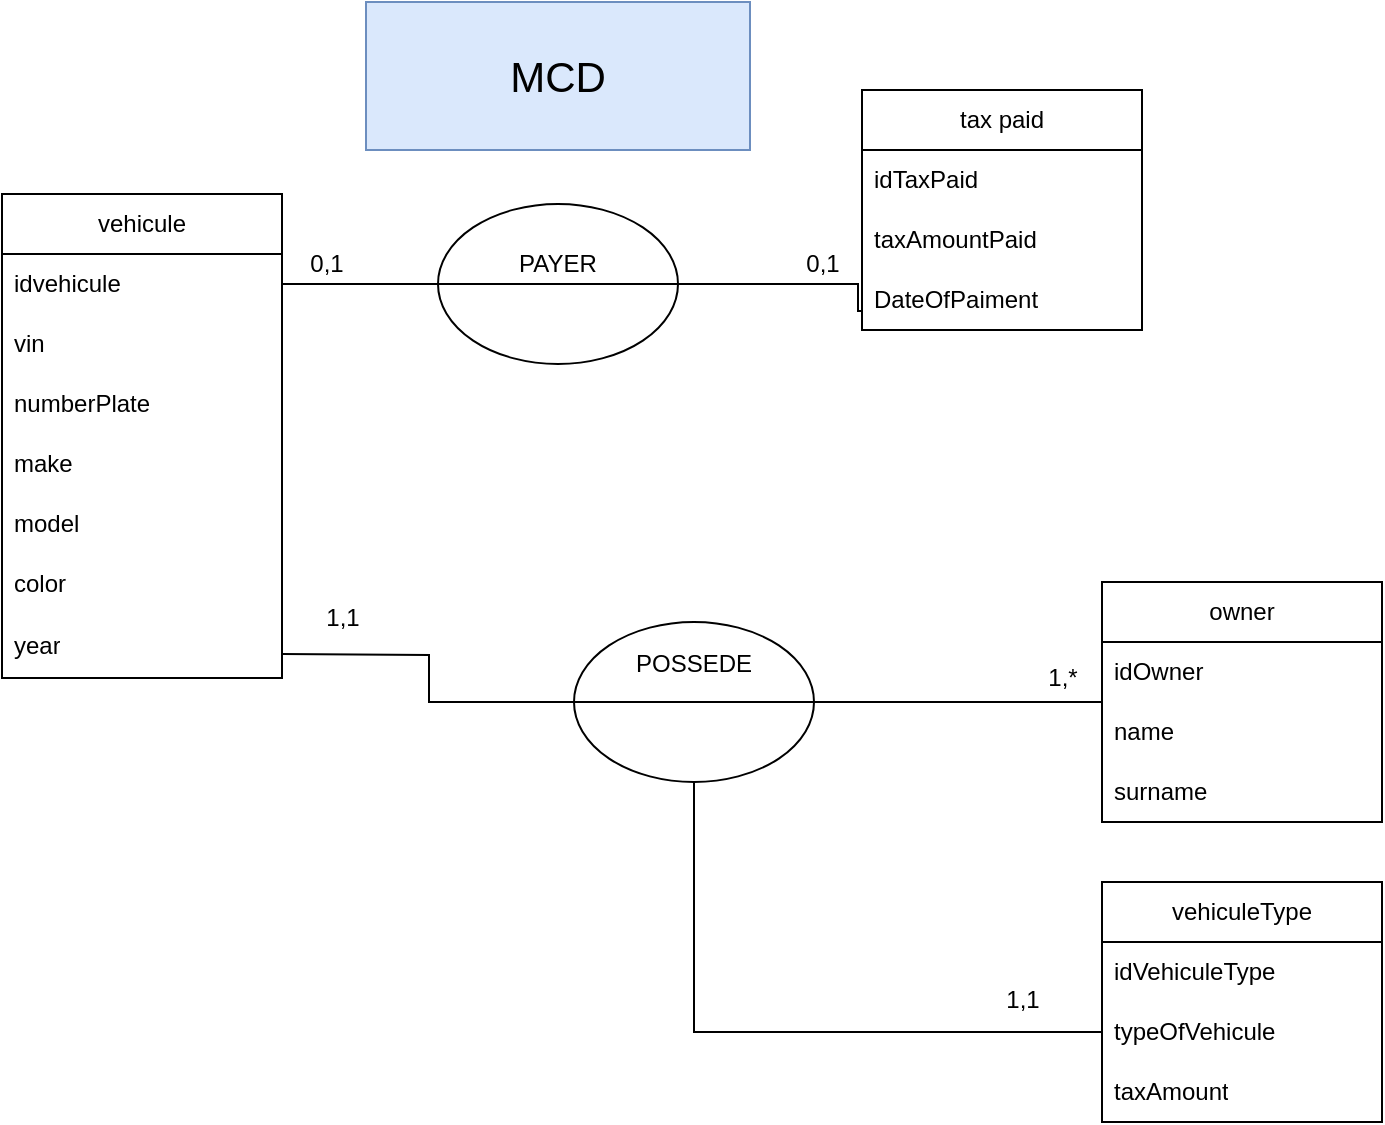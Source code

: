 <mxfile version="23.1.5" type="github">
  <diagram id="C5RBs43oDa-KdzZeNtuy" name="Page-1">
    <mxGraphModel dx="1123" dy="656" grid="1" gridSize="22" guides="1" tooltips="1" connect="1" arrows="1" fold="1" page="1" pageScale="1" pageWidth="1200" pageHeight="1600" math="0" shadow="0">
      <root>
        <mxCell id="WIyWlLk6GJQsqaUBKTNV-0" />
        <mxCell id="WIyWlLk6GJQsqaUBKTNV-1" parent="WIyWlLk6GJQsqaUBKTNV-0" />
        <mxCell id="b2RJDhuck7k-rT2xG-7A-0" value="vehicule" style="swimlane;fontStyle=0;childLayout=stackLayout;horizontal=1;startSize=30;horizontalStack=0;resizeParent=1;resizeParentMax=0;resizeLast=0;collapsible=1;marginBottom=0;whiteSpace=wrap;html=1;" vertex="1" parent="WIyWlLk6GJQsqaUBKTNV-1">
          <mxGeometry x="110" y="140" width="140" height="242" as="geometry" />
        </mxCell>
        <mxCell id="b2RJDhuck7k-rT2xG-7A-1" value="idvehicule" style="text;strokeColor=none;fillColor=none;align=left;verticalAlign=middle;spacingLeft=4;spacingRight=4;overflow=hidden;points=[[0,0.5],[1,0.5]];portConstraint=eastwest;rotatable=0;whiteSpace=wrap;html=1;" vertex="1" parent="b2RJDhuck7k-rT2xG-7A-0">
          <mxGeometry y="30" width="140" height="30" as="geometry" />
        </mxCell>
        <mxCell id="b2RJDhuck7k-rT2xG-7A-2" value="vin" style="text;strokeColor=none;fillColor=none;align=left;verticalAlign=middle;spacingLeft=4;spacingRight=4;overflow=hidden;points=[[0,0.5],[1,0.5]];portConstraint=eastwest;rotatable=0;whiteSpace=wrap;html=1;" vertex="1" parent="b2RJDhuck7k-rT2xG-7A-0">
          <mxGeometry y="60" width="140" height="30" as="geometry" />
        </mxCell>
        <mxCell id="b2RJDhuck7k-rT2xG-7A-3" value="numberPlate" style="text;strokeColor=none;fillColor=none;align=left;verticalAlign=middle;spacingLeft=4;spacingRight=4;overflow=hidden;points=[[0,0.5],[1,0.5]];portConstraint=eastwest;rotatable=0;whiteSpace=wrap;html=1;" vertex="1" parent="b2RJDhuck7k-rT2xG-7A-0">
          <mxGeometry y="90" width="140" height="30" as="geometry" />
        </mxCell>
        <mxCell id="b2RJDhuck7k-rT2xG-7A-18" value="make" style="text;strokeColor=none;fillColor=none;align=left;verticalAlign=middle;spacingLeft=4;spacingRight=4;overflow=hidden;points=[[0,0.5],[1,0.5]];portConstraint=eastwest;rotatable=0;whiteSpace=wrap;html=1;" vertex="1" parent="b2RJDhuck7k-rT2xG-7A-0">
          <mxGeometry y="120" width="140" height="30" as="geometry" />
        </mxCell>
        <mxCell id="b2RJDhuck7k-rT2xG-7A-17" value="model" style="text;strokeColor=none;fillColor=none;align=left;verticalAlign=middle;spacingLeft=4;spacingRight=4;overflow=hidden;points=[[0,0.5],[1,0.5]];portConstraint=eastwest;rotatable=0;whiteSpace=wrap;html=1;" vertex="1" parent="b2RJDhuck7k-rT2xG-7A-0">
          <mxGeometry y="150" width="140" height="30" as="geometry" />
        </mxCell>
        <mxCell id="b2RJDhuck7k-rT2xG-7A-16" value="color" style="text;strokeColor=none;fillColor=none;align=left;verticalAlign=middle;spacingLeft=4;spacingRight=4;overflow=hidden;points=[[0,0.5],[1,0.5]];portConstraint=eastwest;rotatable=0;whiteSpace=wrap;html=1;" vertex="1" parent="b2RJDhuck7k-rT2xG-7A-0">
          <mxGeometry y="180" width="140" height="30" as="geometry" />
        </mxCell>
        <mxCell id="b2RJDhuck7k-rT2xG-7A-20" value="year" style="text;strokeColor=none;fillColor=none;align=left;verticalAlign=middle;spacingLeft=4;spacingRight=4;overflow=hidden;points=[[0,0.5],[1,0.5]];portConstraint=eastwest;rotatable=0;whiteSpace=wrap;html=1;" vertex="1" parent="b2RJDhuck7k-rT2xG-7A-0">
          <mxGeometry y="210" width="140" height="32" as="geometry" />
        </mxCell>
        <mxCell id="b2RJDhuck7k-rT2xG-7A-4" value="tax paid" style="swimlane;fontStyle=0;childLayout=stackLayout;horizontal=1;startSize=30;horizontalStack=0;resizeParent=1;resizeParentMax=0;resizeLast=0;collapsible=1;marginBottom=0;whiteSpace=wrap;html=1;" vertex="1" parent="WIyWlLk6GJQsqaUBKTNV-1">
          <mxGeometry x="540" y="88" width="140" height="120" as="geometry" />
        </mxCell>
        <mxCell id="b2RJDhuck7k-rT2xG-7A-5" value="idTaxPaid" style="text;strokeColor=none;fillColor=none;align=left;verticalAlign=middle;spacingLeft=4;spacingRight=4;overflow=hidden;points=[[0,0.5],[1,0.5]];portConstraint=eastwest;rotatable=0;whiteSpace=wrap;html=1;" vertex="1" parent="b2RJDhuck7k-rT2xG-7A-4">
          <mxGeometry y="30" width="140" height="30" as="geometry" />
        </mxCell>
        <mxCell id="b2RJDhuck7k-rT2xG-7A-6" value="taxAmountPaid" style="text;strokeColor=none;fillColor=none;align=left;verticalAlign=middle;spacingLeft=4;spacingRight=4;overflow=hidden;points=[[0,0.5],[1,0.5]];portConstraint=eastwest;rotatable=0;whiteSpace=wrap;html=1;" vertex="1" parent="b2RJDhuck7k-rT2xG-7A-4">
          <mxGeometry y="60" width="140" height="30" as="geometry" />
        </mxCell>
        <mxCell id="b2RJDhuck7k-rT2xG-7A-7" value="DateOfPaiment" style="text;strokeColor=none;fillColor=none;align=left;verticalAlign=middle;spacingLeft=4;spacingRight=4;overflow=hidden;points=[[0,0.5],[1,0.5]];portConstraint=eastwest;rotatable=0;whiteSpace=wrap;html=1;" vertex="1" parent="b2RJDhuck7k-rT2xG-7A-4">
          <mxGeometry y="90" width="140" height="30" as="geometry" />
        </mxCell>
        <mxCell id="b2RJDhuck7k-rT2xG-7A-8" value="owner" style="swimlane;fontStyle=0;childLayout=stackLayout;horizontal=1;startSize=30;horizontalStack=0;resizeParent=1;resizeParentMax=0;resizeLast=0;collapsible=1;marginBottom=0;whiteSpace=wrap;html=1;" vertex="1" parent="WIyWlLk6GJQsqaUBKTNV-1">
          <mxGeometry x="660" y="334" width="140" height="120" as="geometry" />
        </mxCell>
        <mxCell id="b2RJDhuck7k-rT2xG-7A-9" value="idOwner" style="text;strokeColor=none;fillColor=none;align=left;verticalAlign=middle;spacingLeft=4;spacingRight=4;overflow=hidden;points=[[0,0.5],[1,0.5]];portConstraint=eastwest;rotatable=0;whiteSpace=wrap;html=1;" vertex="1" parent="b2RJDhuck7k-rT2xG-7A-8">
          <mxGeometry y="30" width="140" height="30" as="geometry" />
        </mxCell>
        <mxCell id="b2RJDhuck7k-rT2xG-7A-10" value="name" style="text;strokeColor=none;fillColor=none;align=left;verticalAlign=middle;spacingLeft=4;spacingRight=4;overflow=hidden;points=[[0,0.5],[1,0.5]];portConstraint=eastwest;rotatable=0;whiteSpace=wrap;html=1;" vertex="1" parent="b2RJDhuck7k-rT2xG-7A-8">
          <mxGeometry y="60" width="140" height="30" as="geometry" />
        </mxCell>
        <mxCell id="b2RJDhuck7k-rT2xG-7A-11" value="surname" style="text;strokeColor=none;fillColor=none;align=left;verticalAlign=middle;spacingLeft=4;spacingRight=4;overflow=hidden;points=[[0,0.5],[1,0.5]];portConstraint=eastwest;rotatable=0;whiteSpace=wrap;html=1;" vertex="1" parent="b2RJDhuck7k-rT2xG-7A-8">
          <mxGeometry y="90" width="140" height="30" as="geometry" />
        </mxCell>
        <mxCell id="b2RJDhuck7k-rT2xG-7A-12" value="vehiculeType" style="swimlane;fontStyle=0;childLayout=stackLayout;horizontal=1;startSize=30;horizontalStack=0;resizeParent=1;resizeParentMax=0;resizeLast=0;collapsible=1;marginBottom=0;whiteSpace=wrap;html=1;" vertex="1" parent="WIyWlLk6GJQsqaUBKTNV-1">
          <mxGeometry x="660" y="484" width="140" height="120" as="geometry" />
        </mxCell>
        <mxCell id="b2RJDhuck7k-rT2xG-7A-13" value="idVehiculeType" style="text;strokeColor=none;fillColor=none;align=left;verticalAlign=middle;spacingLeft=4;spacingRight=4;overflow=hidden;points=[[0,0.5],[1,0.5]];portConstraint=eastwest;rotatable=0;whiteSpace=wrap;html=1;" vertex="1" parent="b2RJDhuck7k-rT2xG-7A-12">
          <mxGeometry y="30" width="140" height="30" as="geometry" />
        </mxCell>
        <mxCell id="b2RJDhuck7k-rT2xG-7A-14" value="typeOfVehicule" style="text;strokeColor=none;fillColor=none;align=left;verticalAlign=middle;spacingLeft=4;spacingRight=4;overflow=hidden;points=[[0,0.5],[1,0.5]];portConstraint=eastwest;rotatable=0;whiteSpace=wrap;html=1;" vertex="1" parent="b2RJDhuck7k-rT2xG-7A-12">
          <mxGeometry y="60" width="140" height="30" as="geometry" />
        </mxCell>
        <mxCell id="b2RJDhuck7k-rT2xG-7A-15" value="taxAmount" style="text;strokeColor=none;fillColor=none;align=left;verticalAlign=middle;spacingLeft=4;spacingRight=4;overflow=hidden;points=[[0,0.5],[1,0.5]];portConstraint=eastwest;rotatable=0;whiteSpace=wrap;html=1;" vertex="1" parent="b2RJDhuck7k-rT2xG-7A-12">
          <mxGeometry y="90" width="140" height="30" as="geometry" />
        </mxCell>
        <mxCell id="b2RJDhuck7k-rT2xG-7A-25" style="edgeStyle=orthogonalEdgeStyle;rounded=0;orthogonalLoop=1;jettySize=auto;html=1;endArrow=none;endFill=0;exitX=1;exitY=0.5;exitDx=0;exitDy=0;" edge="1" parent="WIyWlLk6GJQsqaUBKTNV-1">
          <mxGeometry relative="1" as="geometry">
            <mxPoint x="516" y="394" as="sourcePoint" />
            <mxPoint x="660" y="396" as="targetPoint" />
            <Array as="points">
              <mxPoint x="660" y="394" />
            </Array>
          </mxGeometry>
        </mxCell>
        <mxCell id="b2RJDhuck7k-rT2xG-7A-27" style="edgeStyle=orthogonalEdgeStyle;rounded=0;orthogonalLoop=1;jettySize=auto;html=1;entryX=1;entryY=0.5;entryDx=0;entryDy=0;endArrow=none;endFill=0;" edge="1" parent="WIyWlLk6GJQsqaUBKTNV-1" source="b2RJDhuck7k-rT2xG-7A-51" target="b2RJDhuck7k-rT2xG-7A-1">
          <mxGeometry relative="1" as="geometry">
            <mxPoint x="440" y="185" as="sourcePoint" />
            <Array as="points" />
          </mxGeometry>
        </mxCell>
        <mxCell id="b2RJDhuck7k-rT2xG-7A-29" value="0,1" style="text;html=1;align=center;verticalAlign=middle;resizable=0;points=[];autosize=1;strokeColor=none;fillColor=none;" vertex="1" parent="WIyWlLk6GJQsqaUBKTNV-1">
          <mxGeometry x="498" y="153" width="44" height="44" as="geometry" />
        </mxCell>
        <mxCell id="b2RJDhuck7k-rT2xG-7A-31" value="1,*" style="text;html=1;align=center;verticalAlign=middle;resizable=0;points=[];autosize=1;strokeColor=none;fillColor=none;strokeWidth=6;" vertex="1" parent="WIyWlLk6GJQsqaUBKTNV-1">
          <mxGeometry x="618" y="360" width="44" height="44" as="geometry" />
        </mxCell>
        <mxCell id="b2RJDhuck7k-rT2xG-7A-37" value="0,1" style="text;html=1;align=center;verticalAlign=middle;resizable=0;points=[];autosize=1;strokeColor=none;fillColor=none;" vertex="1" parent="WIyWlLk6GJQsqaUBKTNV-1">
          <mxGeometry x="250" y="153" width="44" height="44" as="geometry" />
        </mxCell>
        <mxCell id="b2RJDhuck7k-rT2xG-7A-40" value="&lt;font style=&quot;font-size: 21px;&quot;&gt;MCD&lt;/font&gt;" style="text;html=1;align=center;verticalAlign=middle;whiteSpace=wrap;rounded=0;fillColor=#dae8fc;strokeColor=#6c8ebf;perimeterSpacing=1;imageWidth=27;imageHeight=24;arcSize=15;" vertex="1" parent="WIyWlLk6GJQsqaUBKTNV-1">
          <mxGeometry x="292" y="44" width="192" height="74" as="geometry" />
        </mxCell>
        <mxCell id="b2RJDhuck7k-rT2xG-7A-48" value="" style="edgeStyle=orthogonalEdgeStyle;rounded=0;orthogonalLoop=1;jettySize=auto;html=1;entryX=0;entryY=0.5;entryDx=0;entryDy=0;endArrow=none;endFill=0;exitX=-0.046;exitY=0.386;exitDx=0;exitDy=0;exitPerimeter=0;" edge="1" parent="WIyWlLk6GJQsqaUBKTNV-1" target="b2RJDhuck7k-rT2xG-7A-47">
          <mxGeometry relative="1" as="geometry">
            <mxPoint x="249.976" y="369.984" as="sourcePoint" />
            <mxPoint x="660" y="395" as="targetPoint" />
          </mxGeometry>
        </mxCell>
        <mxCell id="b2RJDhuck7k-rT2xG-7A-47" value="" style="ellipse;whiteSpace=wrap;html=1;" vertex="1" parent="WIyWlLk6GJQsqaUBKTNV-1">
          <mxGeometry x="396" y="354" width="120" height="80" as="geometry" />
        </mxCell>
        <mxCell id="b2RJDhuck7k-rT2xG-7A-49" value="" style="endArrow=none;html=1;rounded=0;entryX=1;entryY=0.5;entryDx=0;entryDy=0;exitX=0;exitY=0.5;exitDx=0;exitDy=0;" edge="1" parent="WIyWlLk6GJQsqaUBKTNV-1" source="b2RJDhuck7k-rT2xG-7A-47" target="b2RJDhuck7k-rT2xG-7A-47">
          <mxGeometry width="50" height="50" relative="1" as="geometry">
            <mxPoint x="396" y="314" as="sourcePoint" />
            <mxPoint x="446" y="264" as="targetPoint" />
          </mxGeometry>
        </mxCell>
        <mxCell id="b2RJDhuck7k-rT2xG-7A-50" value="POSSEDE" style="text;html=1;align=center;verticalAlign=middle;whiteSpace=wrap;rounded=0;" vertex="1" parent="WIyWlLk6GJQsqaUBKTNV-1">
          <mxGeometry x="426" y="360" width="60" height="30" as="geometry" />
        </mxCell>
        <mxCell id="b2RJDhuck7k-rT2xG-7A-52" value="" style="edgeStyle=orthogonalEdgeStyle;rounded=0;orthogonalLoop=1;jettySize=auto;html=1;entryX=1;entryY=0.5;entryDx=0;entryDy=0;endArrow=none;endFill=0;exitX=0.948;exitY=1.035;exitDx=0;exitDy=0;exitPerimeter=0;" edge="1" parent="WIyWlLk6GJQsqaUBKTNV-1" source="b2RJDhuck7k-rT2xG-7A-29" target="b2RJDhuck7k-rT2xG-7A-51">
          <mxGeometry relative="1" as="geometry">
            <mxPoint x="538" y="191" as="sourcePoint" />
            <mxPoint x="250" y="185" as="targetPoint" />
            <Array as="points">
              <mxPoint x="538" y="199" />
              <mxPoint x="538" y="185" />
            </Array>
          </mxGeometry>
        </mxCell>
        <mxCell id="b2RJDhuck7k-rT2xG-7A-51" value="" style="ellipse;whiteSpace=wrap;html=1;" vertex="1" parent="WIyWlLk6GJQsqaUBKTNV-1">
          <mxGeometry x="328" y="145" width="120" height="80" as="geometry" />
        </mxCell>
        <mxCell id="b2RJDhuck7k-rT2xG-7A-53" value="" style="endArrow=none;html=1;rounded=0;" edge="1" parent="WIyWlLk6GJQsqaUBKTNV-1" source="b2RJDhuck7k-rT2xG-7A-51">
          <mxGeometry width="50" height="50" relative="1" as="geometry">
            <mxPoint x="396" y="226" as="sourcePoint" />
            <mxPoint x="446" y="176" as="targetPoint" />
          </mxGeometry>
        </mxCell>
        <mxCell id="b2RJDhuck7k-rT2xG-7A-55" value="" style="endArrow=none;html=1;rounded=0;entryX=1;entryY=0.5;entryDx=0;entryDy=0;exitX=0;exitY=0.5;exitDx=0;exitDy=0;" edge="1" parent="WIyWlLk6GJQsqaUBKTNV-1" source="b2RJDhuck7k-rT2xG-7A-51" target="b2RJDhuck7k-rT2xG-7A-51">
          <mxGeometry width="50" height="50" relative="1" as="geometry">
            <mxPoint x="328" y="190" as="sourcePoint" />
            <mxPoint x="378" y="140" as="targetPoint" />
          </mxGeometry>
        </mxCell>
        <mxCell id="b2RJDhuck7k-rT2xG-7A-56" value="PAYER" style="text;html=1;align=center;verticalAlign=middle;whiteSpace=wrap;rounded=0;" vertex="1" parent="WIyWlLk6GJQsqaUBKTNV-1">
          <mxGeometry x="358" y="160" width="60" height="30" as="geometry" />
        </mxCell>
        <mxCell id="b2RJDhuck7k-rT2xG-7A-64" value="1,1" style="text;html=1;align=center;verticalAlign=middle;resizable=0;points=[];autosize=1;strokeColor=none;fillColor=none;strokeWidth=6;" vertex="1" parent="WIyWlLk6GJQsqaUBKTNV-1">
          <mxGeometry x="598" y="521" width="44" height="44" as="geometry" />
        </mxCell>
        <mxCell id="b2RJDhuck7k-rT2xG-7A-67" value="1,1" style="text;html=1;align=center;verticalAlign=middle;resizable=0;points=[];autosize=1;strokeColor=none;fillColor=none;strokeWidth=6;" vertex="1" parent="WIyWlLk6GJQsqaUBKTNV-1">
          <mxGeometry x="258" y="330" width="44" height="44" as="geometry" />
        </mxCell>
        <mxCell id="b2RJDhuck7k-rT2xG-7A-69" style="edgeStyle=orthogonalEdgeStyle;rounded=0;orthogonalLoop=1;jettySize=auto;html=1;entryX=0.5;entryY=1;entryDx=0;entryDy=0;endArrow=none;endFill=0;" edge="1" parent="WIyWlLk6GJQsqaUBKTNV-1" source="b2RJDhuck7k-rT2xG-7A-14" target="b2RJDhuck7k-rT2xG-7A-47">
          <mxGeometry relative="1" as="geometry" />
        </mxCell>
      </root>
    </mxGraphModel>
  </diagram>
</mxfile>
